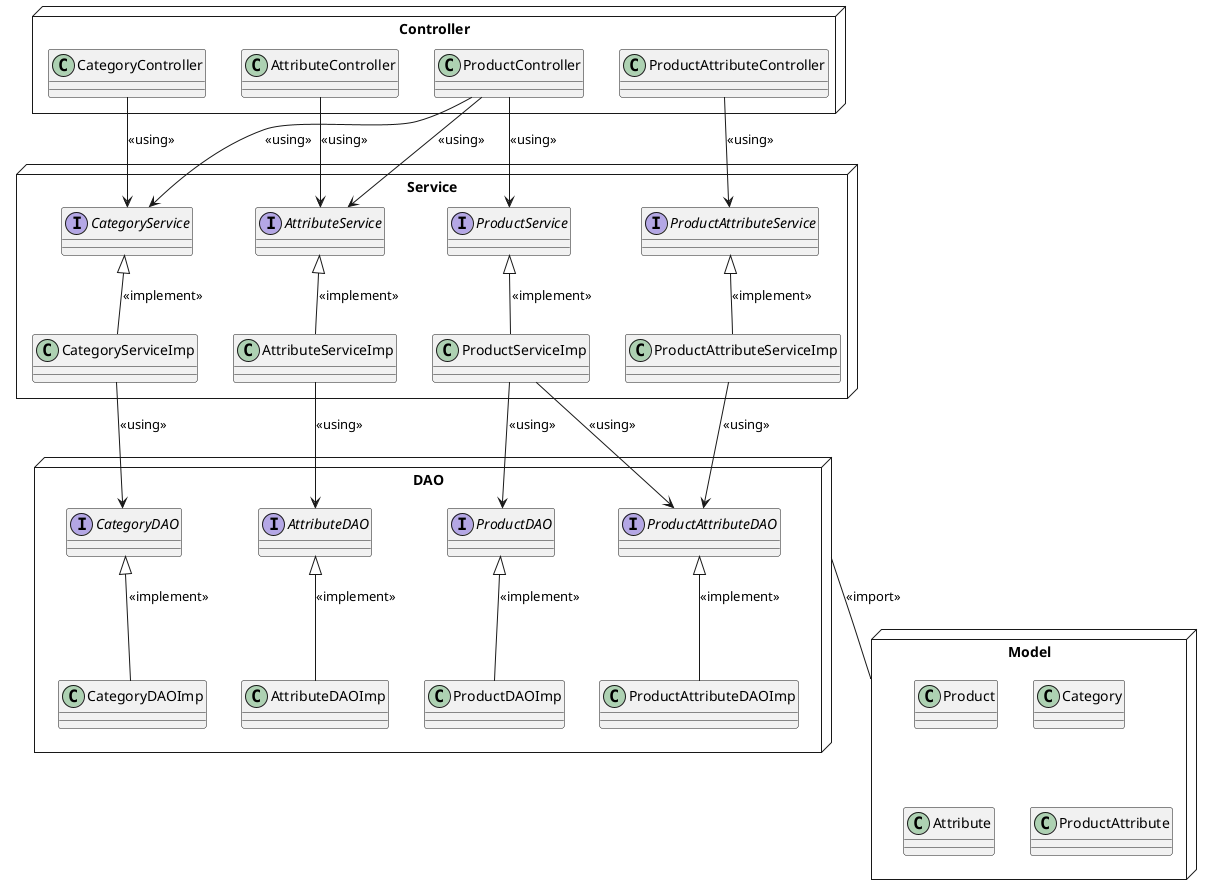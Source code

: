 @startuml
'skinparam packageStyle rectangle
'package "" {
'title <b>System Class Diagram</b>
node "Controller" {
    class ProductController
    class CategoryController
    class AttributeController
    class ProductAttributeController
}

node "Service" {
    interface ProductService
    interface CategoryService
    interface AttributeService
    interface ProductAttributeService

    class ProductServiceImp
    class CategoryServiceImp
    class AttributeServiceImp
    class ProductAttributeServiceImp

   ProductServiceImp -up-|> ProductService: <<implement>>
   CategoryServiceImp -up-|> CategoryService: <<implement>>
   AttributeServiceImp -up-|> AttributeService: <<implement>>
   ProductAttributeServiceImp -up-|> ProductAttributeService: <<implement>>
}

ProductController --> ProductService: <<using>>
ProductController --> CategoryService: <<using>>
ProductController --> AttributeService: <<using>>
CategoryController --> CategoryService: <<using>>
AttributeController --> AttributeService: <<using>>
ProductAttributeController --> ProductAttributeService: <<using>>

node "DAO" {
    interface ProductDAO
    interface CategoryDAO
    interface AttributeDAO
    interface ProductAttributeDAO

    class ProductDAOImp
    class CategoryDAOImp
    class AttributeDAOImp
    class ProductAttributeDAOImp

   ProductDAOImp -up-|> ProductDAO: <<implement>>
   CategoryDAOImp -up-|> CategoryDAO: <<implement>>
   AttributeDAOImp -up-|> AttributeDAO: <<implement>>
   ProductAttributeDAOImp -up-|> ProductAttributeDAO: <<implement>>
}

ProductServiceImp --> ProductDAO: <<using>>
ProductServiceImp --> ProductAttributeDAO: <<using>>
CategoryServiceImp --> CategoryDAO: <<using>>
AttributeServiceImp --> AttributeDAO: <<using>>
ProductAttributeServiceImp --> ProductAttributeDAO: <<using>>

node "Model" {
     class Product
     class Category
     class Attribute
     class ProductAttribute
}
DAO -- Model:<<import>>
@enduml